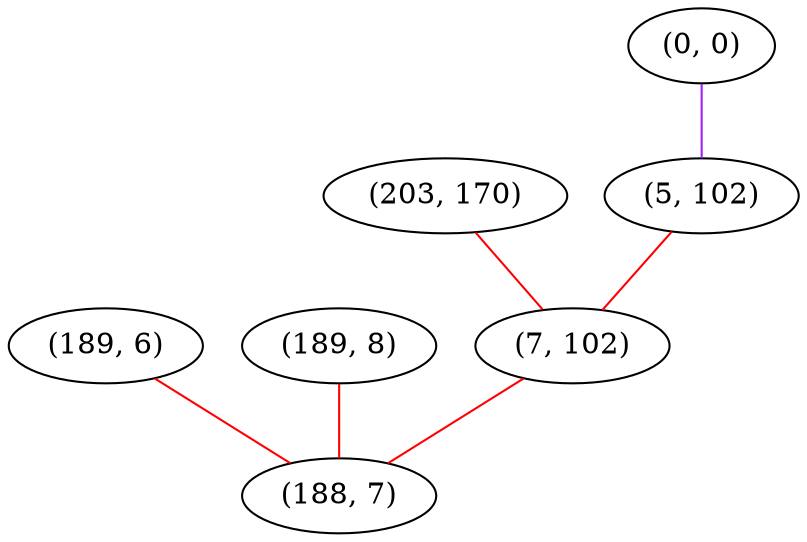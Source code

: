 graph "" {
"(189, 6)";
"(203, 170)";
"(0, 0)";
"(189, 8)";
"(5, 102)";
"(7, 102)";
"(188, 7)";
"(189, 6)" -- "(188, 7)"  [color=red, key=0, weight=1];
"(203, 170)" -- "(7, 102)"  [color=red, key=0, weight=1];
"(0, 0)" -- "(5, 102)"  [color=purple, key=0, weight=4];
"(189, 8)" -- "(188, 7)"  [color=red, key=0, weight=1];
"(5, 102)" -- "(7, 102)"  [color=red, key=0, weight=1];
"(7, 102)" -- "(188, 7)"  [color=red, key=0, weight=1];
}
